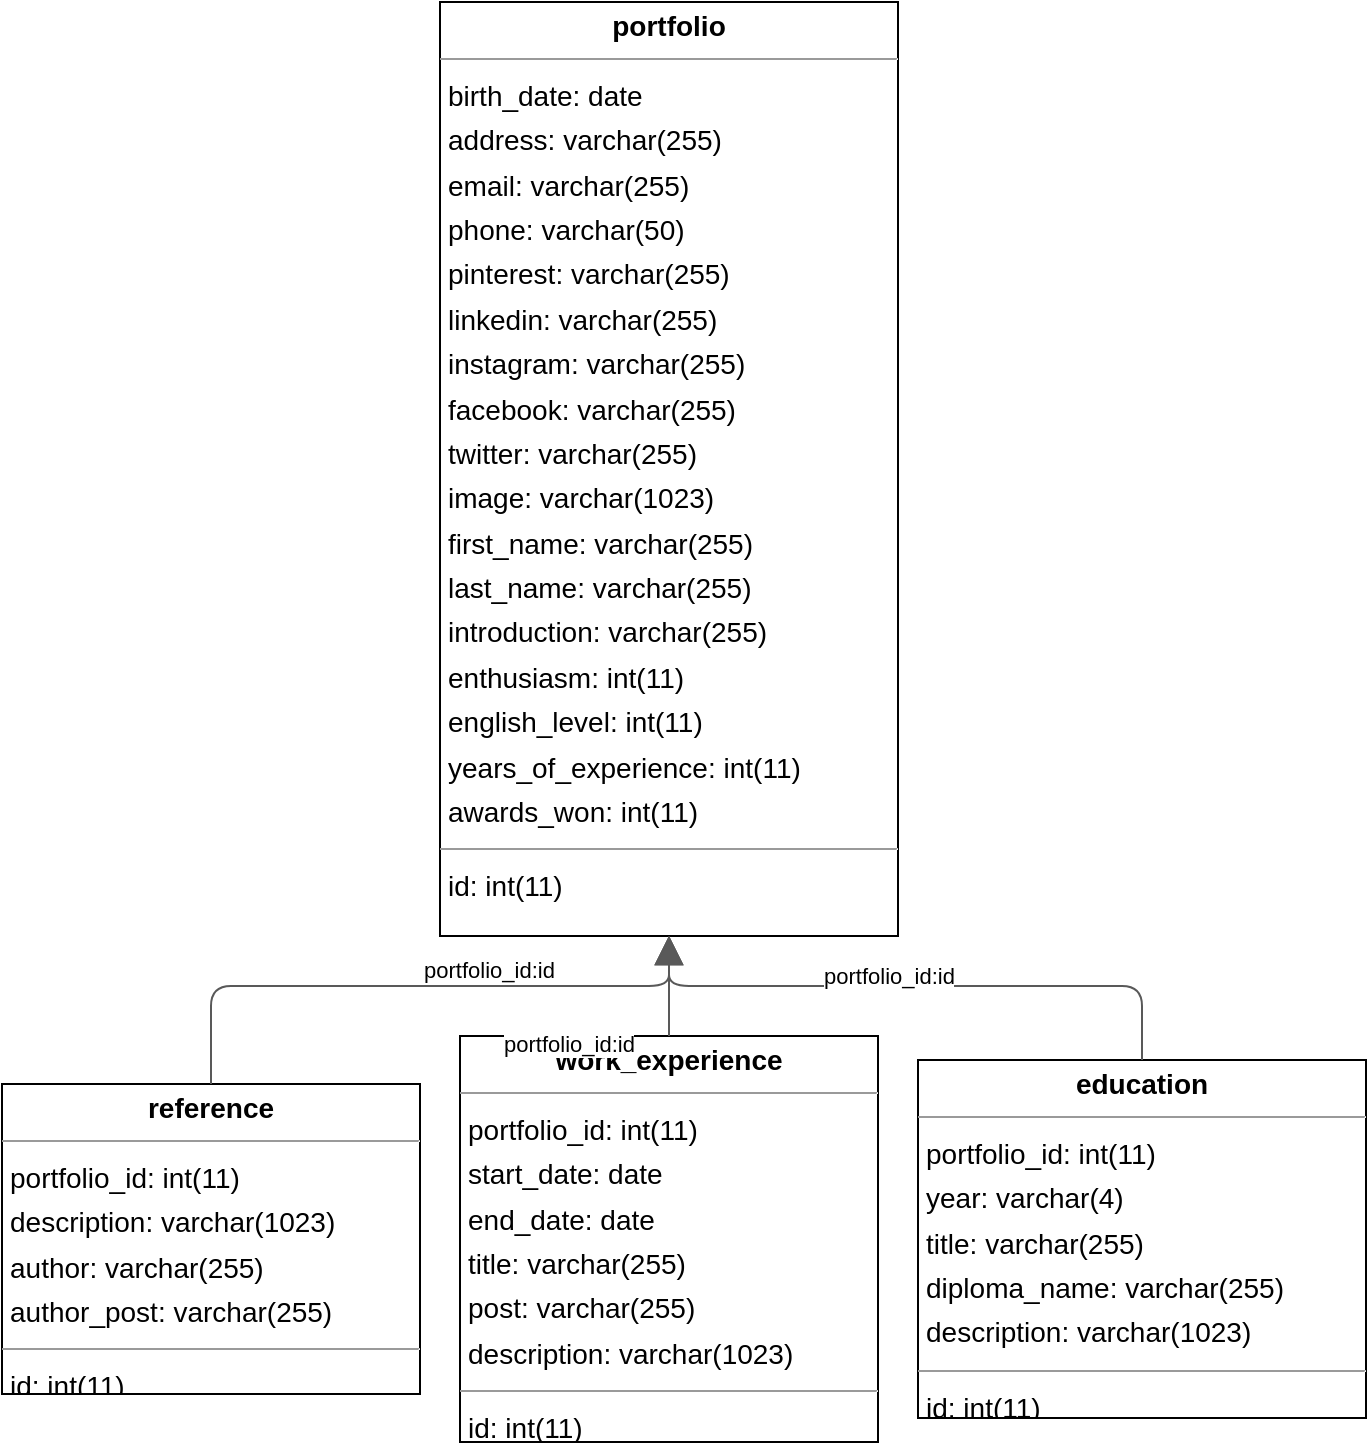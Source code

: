 <mxGraphModel dx="0" dy="0" grid="1" gridSize="10" guides="1" tooltips="1" connect="1" arrows="1" fold="1" page="0" pageScale="1" background="none" math="0" shadow="0">
  <root>
    <mxCell id="0" />
    <mxCell id="1" parent="0" />
    <mxCell id="node2" parent="1" vertex="1" value="&lt;p style=&quot;margin:0px;margin-top:4px;text-align:center;&quot;&gt;&lt;b&gt;education&lt;/b&gt;&lt;/p&gt;&lt;hr size=&quot;1&quot;/&gt;&lt;p style=&quot;margin:0 0 0 4px;line-height:1.6;&quot;&gt; portfolio_id: int(11)&lt;br/&gt; year: varchar(4)&lt;br/&gt; title: varchar(255)&lt;br/&gt; diploma_name: varchar(255)&lt;br/&gt; description: varchar(1023)&lt;/p&gt;&lt;hr size=&quot;1&quot;/&gt;&lt;p style=&quot;margin:0 0 0 4px;line-height:1.6;&quot;&gt; id: int(11)&lt;/p&gt;" style="verticalAlign=top;align=left;overflow=fill;fontSize=14;fontFamily=Helvetica;html=1;rounded=0;shadow=0;comic=0;labelBackgroundColor=none;strokeWidth=1;">
      <mxGeometry x="343" y="295" width="224" height="179" as="geometry" />
    </mxCell>
    <mxCell id="node0" parent="1" vertex="1" value="&lt;p style=&quot;margin:0px;margin-top:4px;text-align:center;&quot;&gt;&lt;b&gt;portfolio&lt;/b&gt;&lt;/p&gt;&lt;hr size=&quot;1&quot;/&gt;&lt;p style=&quot;margin:0 0 0 4px;line-height:1.6;&quot;&gt; birth_date: date&lt;br/&gt; address: varchar(255)&lt;br/&gt; email: varchar(255)&lt;br/&gt; phone: varchar(50)&lt;br/&gt; pinterest: varchar(255)&lt;br/&gt; linkedin: varchar(255)&lt;br/&gt; instagram: varchar(255)&lt;br/&gt; facebook: varchar(255)&lt;br/&gt; twitter: varchar(255)&lt;br/&gt; image: varchar(1023)&lt;br/&gt; first_name: varchar(255)&lt;br/&gt; last_name: varchar(255)&lt;br/&gt; introduction: varchar(255)&lt;br/&gt; enthusiasm: int(11)&lt;br/&gt; english_level: int(11)&lt;br/&gt; years_of_experience: int(11)&lt;br/&gt; awards_won: int(11)&lt;/p&gt;&lt;hr size=&quot;1&quot;/&gt;&lt;p style=&quot;margin:0 0 0 4px;line-height:1.6;&quot;&gt; id: int(11)&lt;/p&gt;" style="verticalAlign=top;align=left;overflow=fill;fontSize=14;fontFamily=Helvetica;html=1;rounded=0;shadow=0;comic=0;labelBackgroundColor=none;strokeWidth=1;">
      <mxGeometry x="104" y="-234" width="229" height="467" as="geometry" />
    </mxCell>
    <mxCell id="node1" parent="1" vertex="1" value="&lt;p style=&quot;margin:0px;margin-top:4px;text-align:center;&quot;&gt;&lt;b&gt;reference&lt;/b&gt;&lt;/p&gt;&lt;hr size=&quot;1&quot;/&gt;&lt;p style=&quot;margin:0 0 0 4px;line-height:1.6;&quot;&gt; portfolio_id: int(11)&lt;br/&gt; description: varchar(1023)&lt;br/&gt; author: varchar(255)&lt;br/&gt; author_post: varchar(255)&lt;/p&gt;&lt;hr size=&quot;1&quot;/&gt;&lt;p style=&quot;margin:0 0 0 4px;line-height:1.6;&quot;&gt; id: int(11)&lt;/p&gt;" style="verticalAlign=top;align=left;overflow=fill;fontSize=14;fontFamily=Helvetica;html=1;rounded=0;shadow=0;comic=0;labelBackgroundColor=none;strokeWidth=1;">
      <mxGeometry x="-115" y="307" width="209" height="155" as="geometry" />
    </mxCell>
    <mxCell id="node3" parent="1" vertex="1" value="&lt;p style=&quot;margin:0px;margin-top:4px;text-align:center;&quot;&gt;&lt;b&gt;work_experience&lt;/b&gt;&lt;/p&gt;&lt;hr size=&quot;1&quot;/&gt;&lt;p style=&quot;margin:0 0 0 4px;line-height:1.6;&quot;&gt; portfolio_id: int(11)&lt;br/&gt; start_date: date&lt;br/&gt; end_date: date&lt;br/&gt; title: varchar(255)&lt;br/&gt; post: varchar(255)&lt;br/&gt; description: varchar(1023)&lt;/p&gt;&lt;hr size=&quot;1&quot;/&gt;&lt;p style=&quot;margin:0 0 0 4px;line-height:1.6;&quot;&gt; id: int(11)&lt;/p&gt;" style="verticalAlign=top;align=left;overflow=fill;fontSize=14;fontFamily=Helvetica;html=1;rounded=0;shadow=0;comic=0;labelBackgroundColor=none;strokeWidth=1;">
      <mxGeometry x="114" y="283" width="209" height="203" as="geometry" />
    </mxCell>
    <mxCell id="edge2" edge="1" value="" parent="1" source="node2" target="node0" style="html=1;rounded=1;edgeStyle=orthogonalEdgeStyle;dashed=0;startArrow=none;endArrow=block;endSize=12;strokeColor=#595959;exitX=0.500;exitY=0.000;exitDx=0;exitDy=0;entryX=0.500;entryY=1.000;entryDx=0;entryDy=0;">
      <mxGeometry width="50" height="50" relative="1" as="geometry">
        <Array as="points">
          <mxPoint x="455" y="258" />
          <mxPoint x="219" y="258" />
        </Array>
      </mxGeometry>
    </mxCell>
    <mxCell id="label14" parent="edge2" vertex="1" connectable="0" value="portfolio_id:id" style="edgeLabel;resizable=0;html=1;align=left;verticalAlign=top;strokeColor=default;">
      <mxGeometry x="294" y="240" as="geometry" />
    </mxCell>
    <mxCell id="edge1" edge="1" value="" parent="1" source="node1" target="node0" style="html=1;rounded=1;edgeStyle=orthogonalEdgeStyle;dashed=0;startArrow=none;endArrow=block;endSize=12;strokeColor=#595959;exitX=0.500;exitY=0.000;exitDx=0;exitDy=0;entryX=0.500;entryY=1.000;entryDx=0;entryDy=0;">
      <mxGeometry width="50" height="50" relative="1" as="geometry">
        <Array as="points">
          <mxPoint x="-10" y="258" />
          <mxPoint x="219" y="258" />
        </Array>
      </mxGeometry>
    </mxCell>
    <mxCell id="label8" parent="edge1" vertex="1" connectable="0" value="portfolio_id:id" style="edgeLabel;resizable=0;html=1;align=left;verticalAlign=top;strokeColor=default;">
      <mxGeometry x="94" y="237" as="geometry" />
    </mxCell>
    <mxCell id="edge0" edge="1" value="" parent="1" source="node3" target="node0" style="html=1;rounded=1;edgeStyle=orthogonalEdgeStyle;dashed=0;startArrow=none;endArrow=block;endSize=12;strokeColor=#595959;exitX=0.500;exitY=0.000;exitDx=0;exitDy=0;entryX=0.500;entryY=1.000;entryDx=0;entryDy=0;">
      <mxGeometry width="50" height="50" relative="1" as="geometry">
        <Array as="points" />
      </mxGeometry>
    </mxCell>
    <mxCell id="label2" parent="edge0" vertex="1" connectable="0" value="portfolio_id:id" style="edgeLabel;resizable=0;html=1;align=left;verticalAlign=top;strokeColor=default;">
      <mxGeometry x="134" y="274" as="geometry" />
    </mxCell>
  </root>
</mxGraphModel>